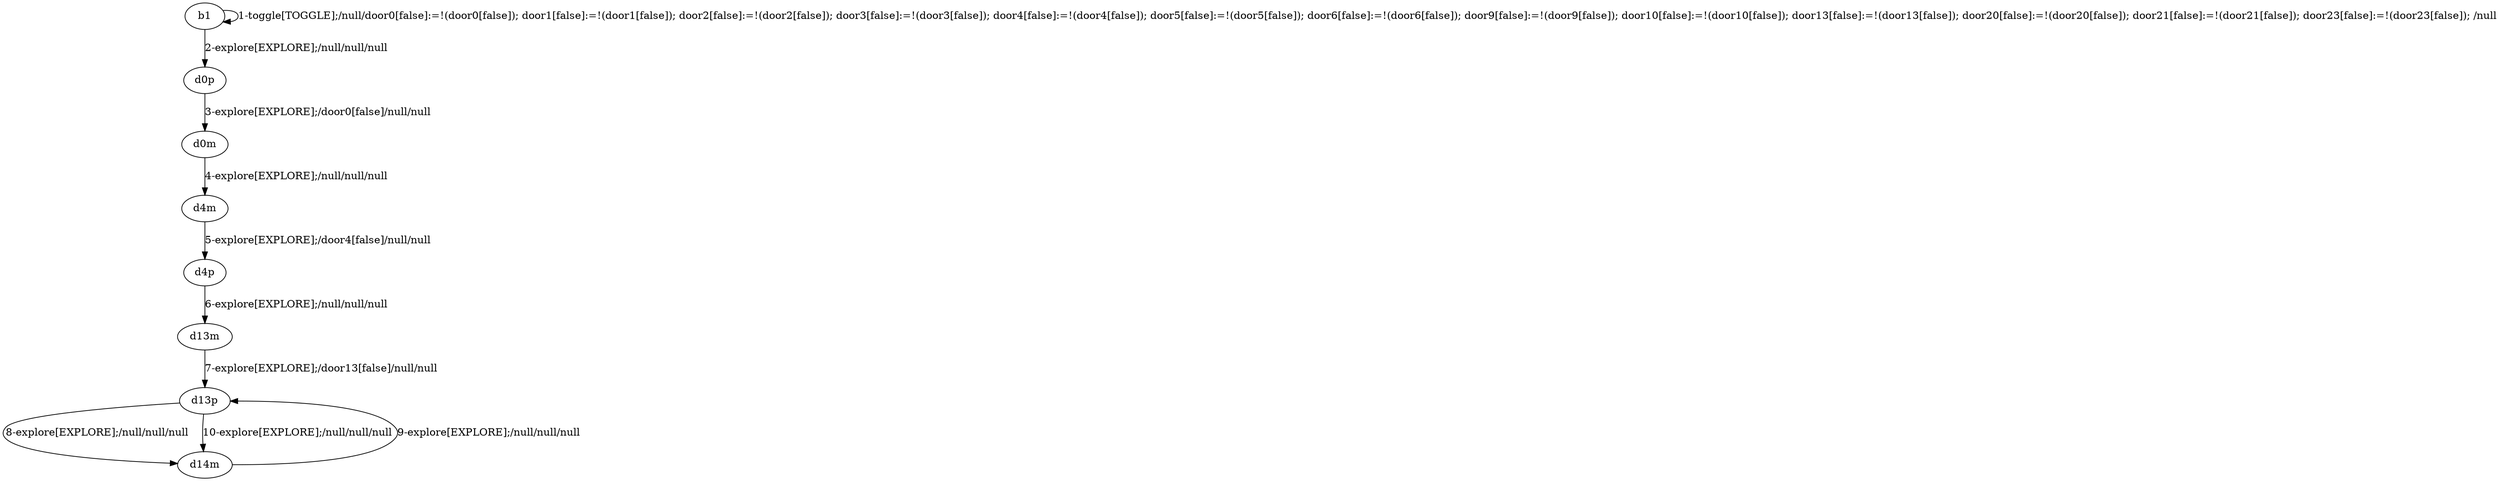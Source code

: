 # Total number of goals covered by this test: 1
# d14m --> d13p

digraph g {
"b1" -> "b1" [label = "1-toggle[TOGGLE];/null/door0[false]:=!(door0[false]); door1[false]:=!(door1[false]); door2[false]:=!(door2[false]); door3[false]:=!(door3[false]); door4[false]:=!(door4[false]); door5[false]:=!(door5[false]); door6[false]:=!(door6[false]); door9[false]:=!(door9[false]); door10[false]:=!(door10[false]); door13[false]:=!(door13[false]); door20[false]:=!(door20[false]); door21[false]:=!(door21[false]); door23[false]:=!(door23[false]); /null"];
"b1" -> "d0p" [label = "2-explore[EXPLORE];/null/null/null"];
"d0p" -> "d0m" [label = "3-explore[EXPLORE];/door0[false]/null/null"];
"d0m" -> "d4m" [label = "4-explore[EXPLORE];/null/null/null"];
"d4m" -> "d4p" [label = "5-explore[EXPLORE];/door4[false]/null/null"];
"d4p" -> "d13m" [label = "6-explore[EXPLORE];/null/null/null"];
"d13m" -> "d13p" [label = "7-explore[EXPLORE];/door13[false]/null/null"];
"d13p" -> "d14m" [label = "8-explore[EXPLORE];/null/null/null"];
"d14m" -> "d13p" [label = "9-explore[EXPLORE];/null/null/null"];
"d13p" -> "d14m" [label = "10-explore[EXPLORE];/null/null/null"];
}